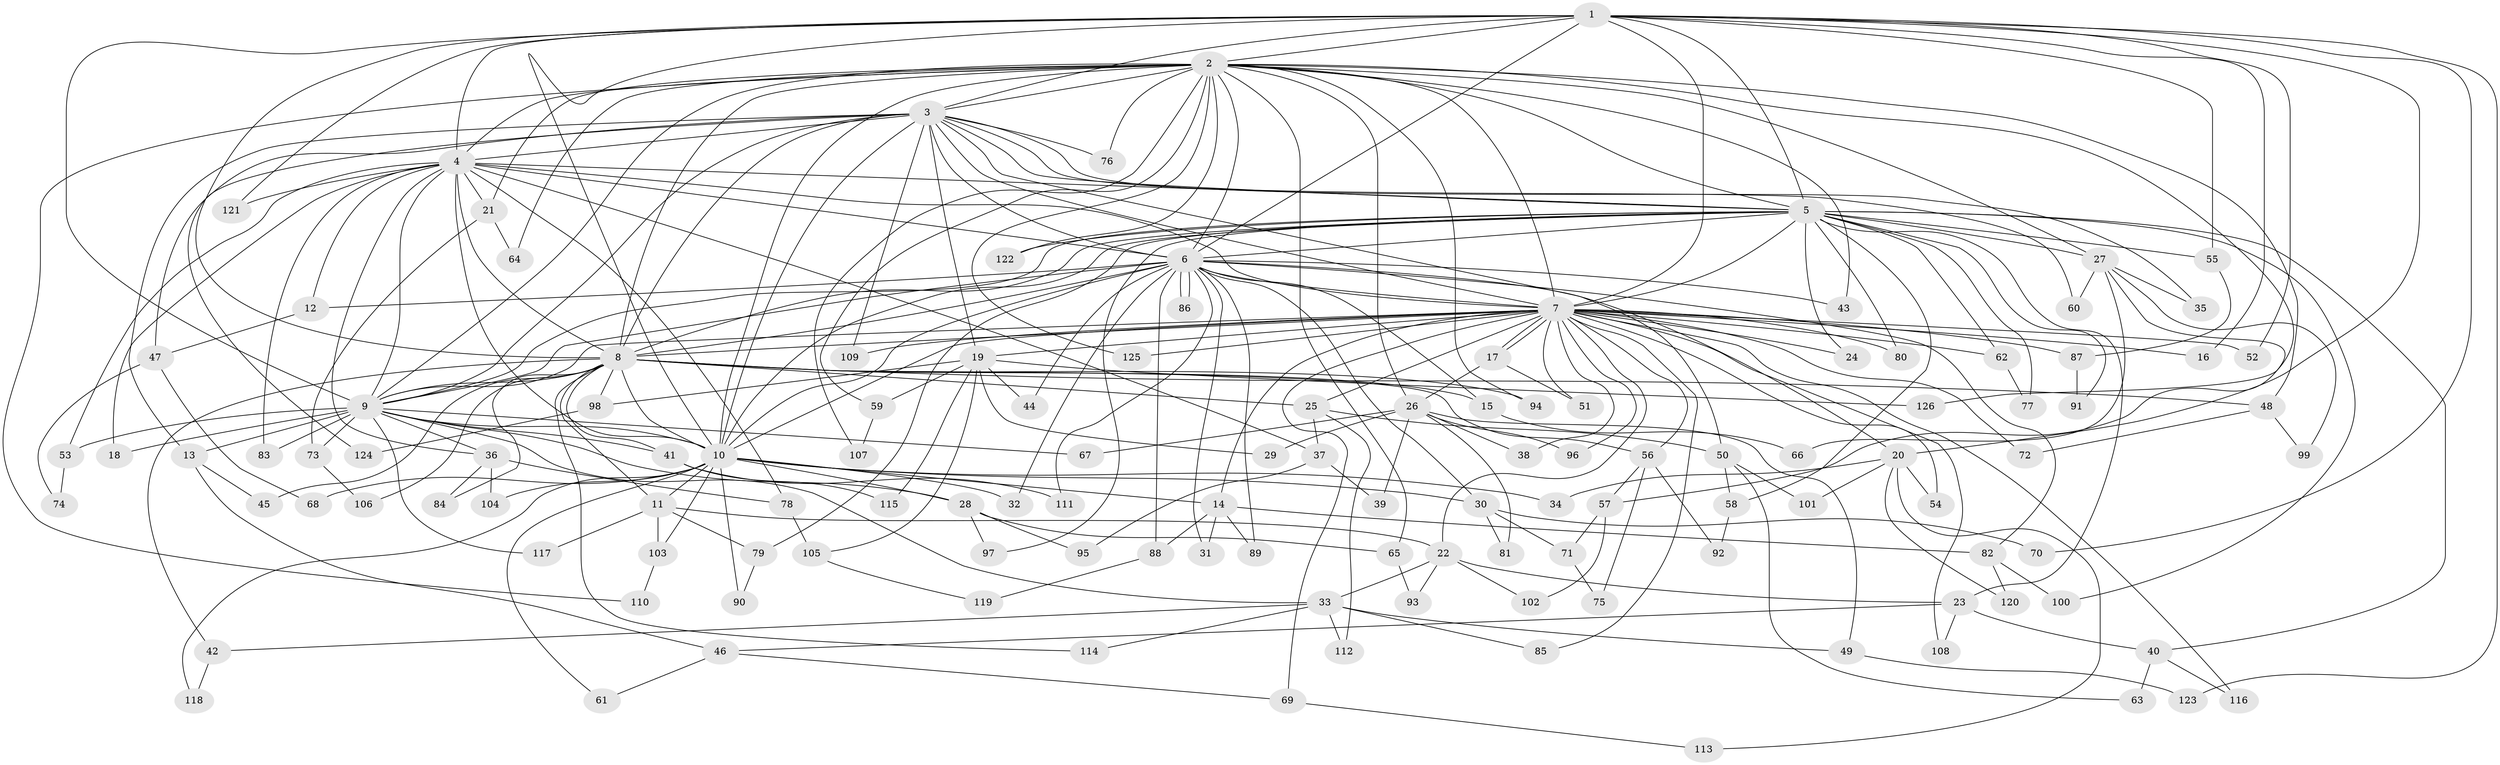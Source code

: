 // Generated by graph-tools (version 1.1) at 2025/11/02/27/25 16:11:04]
// undirected, 126 vertices, 277 edges
graph export_dot {
graph [start="1"]
  node [color=gray90,style=filled];
  1;
  2;
  3;
  4;
  5;
  6;
  7;
  8;
  9;
  10;
  11;
  12;
  13;
  14;
  15;
  16;
  17;
  18;
  19;
  20;
  21;
  22;
  23;
  24;
  25;
  26;
  27;
  28;
  29;
  30;
  31;
  32;
  33;
  34;
  35;
  36;
  37;
  38;
  39;
  40;
  41;
  42;
  43;
  44;
  45;
  46;
  47;
  48;
  49;
  50;
  51;
  52;
  53;
  54;
  55;
  56;
  57;
  58;
  59;
  60;
  61;
  62;
  63;
  64;
  65;
  66;
  67;
  68;
  69;
  70;
  71;
  72;
  73;
  74;
  75;
  76;
  77;
  78;
  79;
  80;
  81;
  82;
  83;
  84;
  85;
  86;
  87;
  88;
  89;
  90;
  91;
  92;
  93;
  94;
  95;
  96;
  97;
  98;
  99;
  100;
  101;
  102;
  103;
  104;
  105;
  106;
  107;
  108;
  109;
  110;
  111;
  112;
  113;
  114;
  115;
  116;
  117;
  118;
  119;
  120;
  121;
  122;
  123;
  124;
  125;
  126;
  1 -- 2;
  1 -- 3;
  1 -- 4;
  1 -- 5;
  1 -- 6;
  1 -- 7;
  1 -- 8;
  1 -- 9;
  1 -- 10;
  1 -- 16;
  1 -- 20;
  1 -- 52;
  1 -- 55;
  1 -- 70;
  1 -- 121;
  1 -- 123;
  2 -- 3;
  2 -- 4;
  2 -- 5;
  2 -- 6;
  2 -- 7;
  2 -- 8;
  2 -- 9;
  2 -- 10;
  2 -- 21;
  2 -- 26;
  2 -- 27;
  2 -- 43;
  2 -- 48;
  2 -- 59;
  2 -- 64;
  2 -- 65;
  2 -- 76;
  2 -- 94;
  2 -- 107;
  2 -- 110;
  2 -- 122;
  2 -- 125;
  2 -- 126;
  3 -- 4;
  3 -- 5;
  3 -- 6;
  3 -- 7;
  3 -- 8;
  3 -- 9;
  3 -- 10;
  3 -- 13;
  3 -- 19;
  3 -- 35;
  3 -- 47;
  3 -- 50;
  3 -- 60;
  3 -- 76;
  3 -- 109;
  3 -- 124;
  4 -- 5;
  4 -- 6;
  4 -- 7;
  4 -- 8;
  4 -- 9;
  4 -- 10;
  4 -- 12;
  4 -- 18;
  4 -- 21;
  4 -- 36;
  4 -- 37;
  4 -- 53;
  4 -- 78;
  4 -- 83;
  4 -- 121;
  5 -- 6;
  5 -- 7;
  5 -- 8;
  5 -- 9;
  5 -- 10;
  5 -- 23;
  5 -- 24;
  5 -- 27;
  5 -- 40;
  5 -- 55;
  5 -- 58;
  5 -- 62;
  5 -- 77;
  5 -- 79;
  5 -- 80;
  5 -- 91;
  5 -- 97;
  5 -- 100;
  5 -- 122;
  6 -- 7;
  6 -- 8;
  6 -- 9;
  6 -- 10;
  6 -- 12;
  6 -- 15;
  6 -- 20;
  6 -- 30;
  6 -- 31;
  6 -- 32;
  6 -- 43;
  6 -- 44;
  6 -- 82;
  6 -- 86;
  6 -- 86;
  6 -- 88;
  6 -- 89;
  6 -- 111;
  7 -- 8;
  7 -- 9;
  7 -- 10;
  7 -- 14;
  7 -- 16;
  7 -- 17;
  7 -- 17;
  7 -- 19;
  7 -- 22;
  7 -- 24;
  7 -- 25;
  7 -- 38;
  7 -- 51;
  7 -- 52;
  7 -- 54;
  7 -- 56;
  7 -- 62;
  7 -- 69;
  7 -- 72;
  7 -- 80;
  7 -- 85;
  7 -- 87;
  7 -- 96;
  7 -- 108;
  7 -- 109;
  7 -- 116;
  7 -- 125;
  8 -- 9;
  8 -- 10;
  8 -- 11;
  8 -- 15;
  8 -- 25;
  8 -- 41;
  8 -- 42;
  8 -- 45;
  8 -- 48;
  8 -- 56;
  8 -- 84;
  8 -- 94;
  8 -- 98;
  8 -- 106;
  8 -- 114;
  9 -- 10;
  9 -- 13;
  9 -- 18;
  9 -- 28;
  9 -- 33;
  9 -- 36;
  9 -- 41;
  9 -- 53;
  9 -- 67;
  9 -- 73;
  9 -- 83;
  9 -- 117;
  10 -- 11;
  10 -- 14;
  10 -- 28;
  10 -- 30;
  10 -- 32;
  10 -- 34;
  10 -- 61;
  10 -- 68;
  10 -- 90;
  10 -- 103;
  10 -- 104;
  10 -- 118;
  11 -- 22;
  11 -- 79;
  11 -- 103;
  11 -- 117;
  12 -- 47;
  13 -- 45;
  13 -- 46;
  14 -- 31;
  14 -- 82;
  14 -- 88;
  14 -- 89;
  15 -- 66;
  17 -- 26;
  17 -- 51;
  19 -- 29;
  19 -- 44;
  19 -- 59;
  19 -- 98;
  19 -- 105;
  19 -- 115;
  19 -- 126;
  20 -- 34;
  20 -- 54;
  20 -- 101;
  20 -- 113;
  20 -- 120;
  21 -- 64;
  21 -- 73;
  22 -- 23;
  22 -- 33;
  22 -- 93;
  22 -- 102;
  23 -- 40;
  23 -- 46;
  23 -- 108;
  25 -- 37;
  25 -- 50;
  25 -- 112;
  26 -- 29;
  26 -- 38;
  26 -- 39;
  26 -- 49;
  26 -- 67;
  26 -- 81;
  26 -- 96;
  27 -- 35;
  27 -- 57;
  27 -- 60;
  27 -- 66;
  27 -- 99;
  28 -- 65;
  28 -- 95;
  28 -- 97;
  30 -- 70;
  30 -- 71;
  30 -- 81;
  33 -- 42;
  33 -- 49;
  33 -- 85;
  33 -- 112;
  33 -- 114;
  36 -- 78;
  36 -- 84;
  36 -- 104;
  37 -- 39;
  37 -- 95;
  40 -- 63;
  40 -- 116;
  41 -- 111;
  41 -- 115;
  42 -- 118;
  46 -- 61;
  46 -- 69;
  47 -- 68;
  47 -- 74;
  48 -- 72;
  48 -- 99;
  49 -- 123;
  50 -- 58;
  50 -- 63;
  50 -- 101;
  53 -- 74;
  55 -- 87;
  56 -- 57;
  56 -- 75;
  56 -- 92;
  57 -- 71;
  57 -- 102;
  58 -- 92;
  59 -- 107;
  62 -- 77;
  65 -- 93;
  69 -- 113;
  71 -- 75;
  73 -- 106;
  78 -- 105;
  79 -- 90;
  82 -- 100;
  82 -- 120;
  87 -- 91;
  88 -- 119;
  98 -- 124;
  103 -- 110;
  105 -- 119;
}
